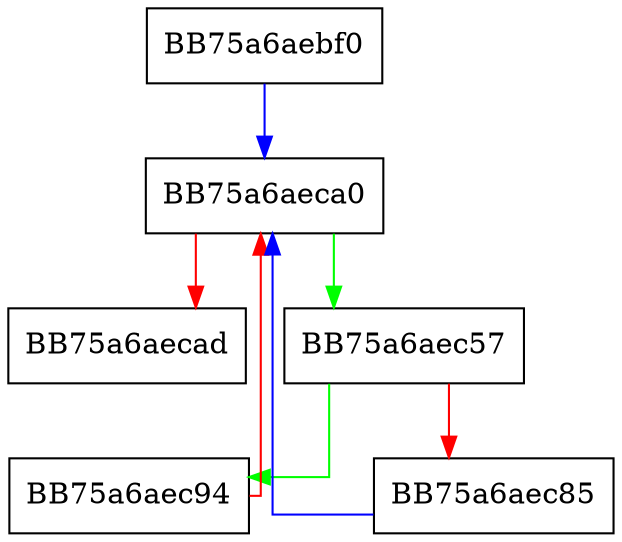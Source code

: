 digraph QueryAllRows {
  node [shape="box"];
  graph [splines=ortho];
  BB75a6aebf0 -> BB75a6aeca0 [color="blue"];
  BB75a6aec57 -> BB75a6aec94 [color="green"];
  BB75a6aec57 -> BB75a6aec85 [color="red"];
  BB75a6aec85 -> BB75a6aeca0 [color="blue"];
  BB75a6aec94 -> BB75a6aeca0 [color="red"];
  BB75a6aeca0 -> BB75a6aec57 [color="green"];
  BB75a6aeca0 -> BB75a6aecad [color="red"];
}